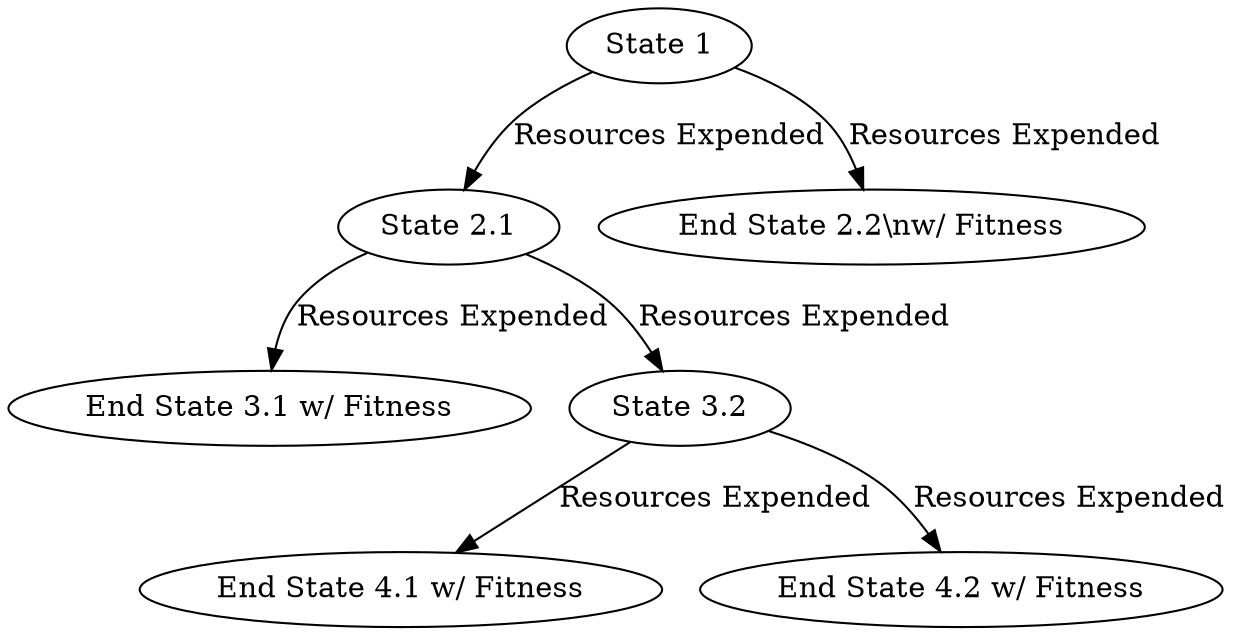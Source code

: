digraph 
  {
    "State 1" -> "State 2.1" [ label = "Resources Expended" ];
    "State 1" -> "End State 2.2\\nw/ Fitness" [ label = "Resources Expended" ];
    "State 2.1" -> "End State 3.1 w/ Fitness" [ label = "Resources Expended" ];
    "State 2.1" -> "State 3.2" [ label = "Resources Expended" ];
    "State 3.2" -> "End State 4.1 w/ Fitness" [ label = "Resources Expended" ];
    "State 3.2" -> "End State 4.2 w/ Fitness" [ label = "Resources Expended" ];
  }
